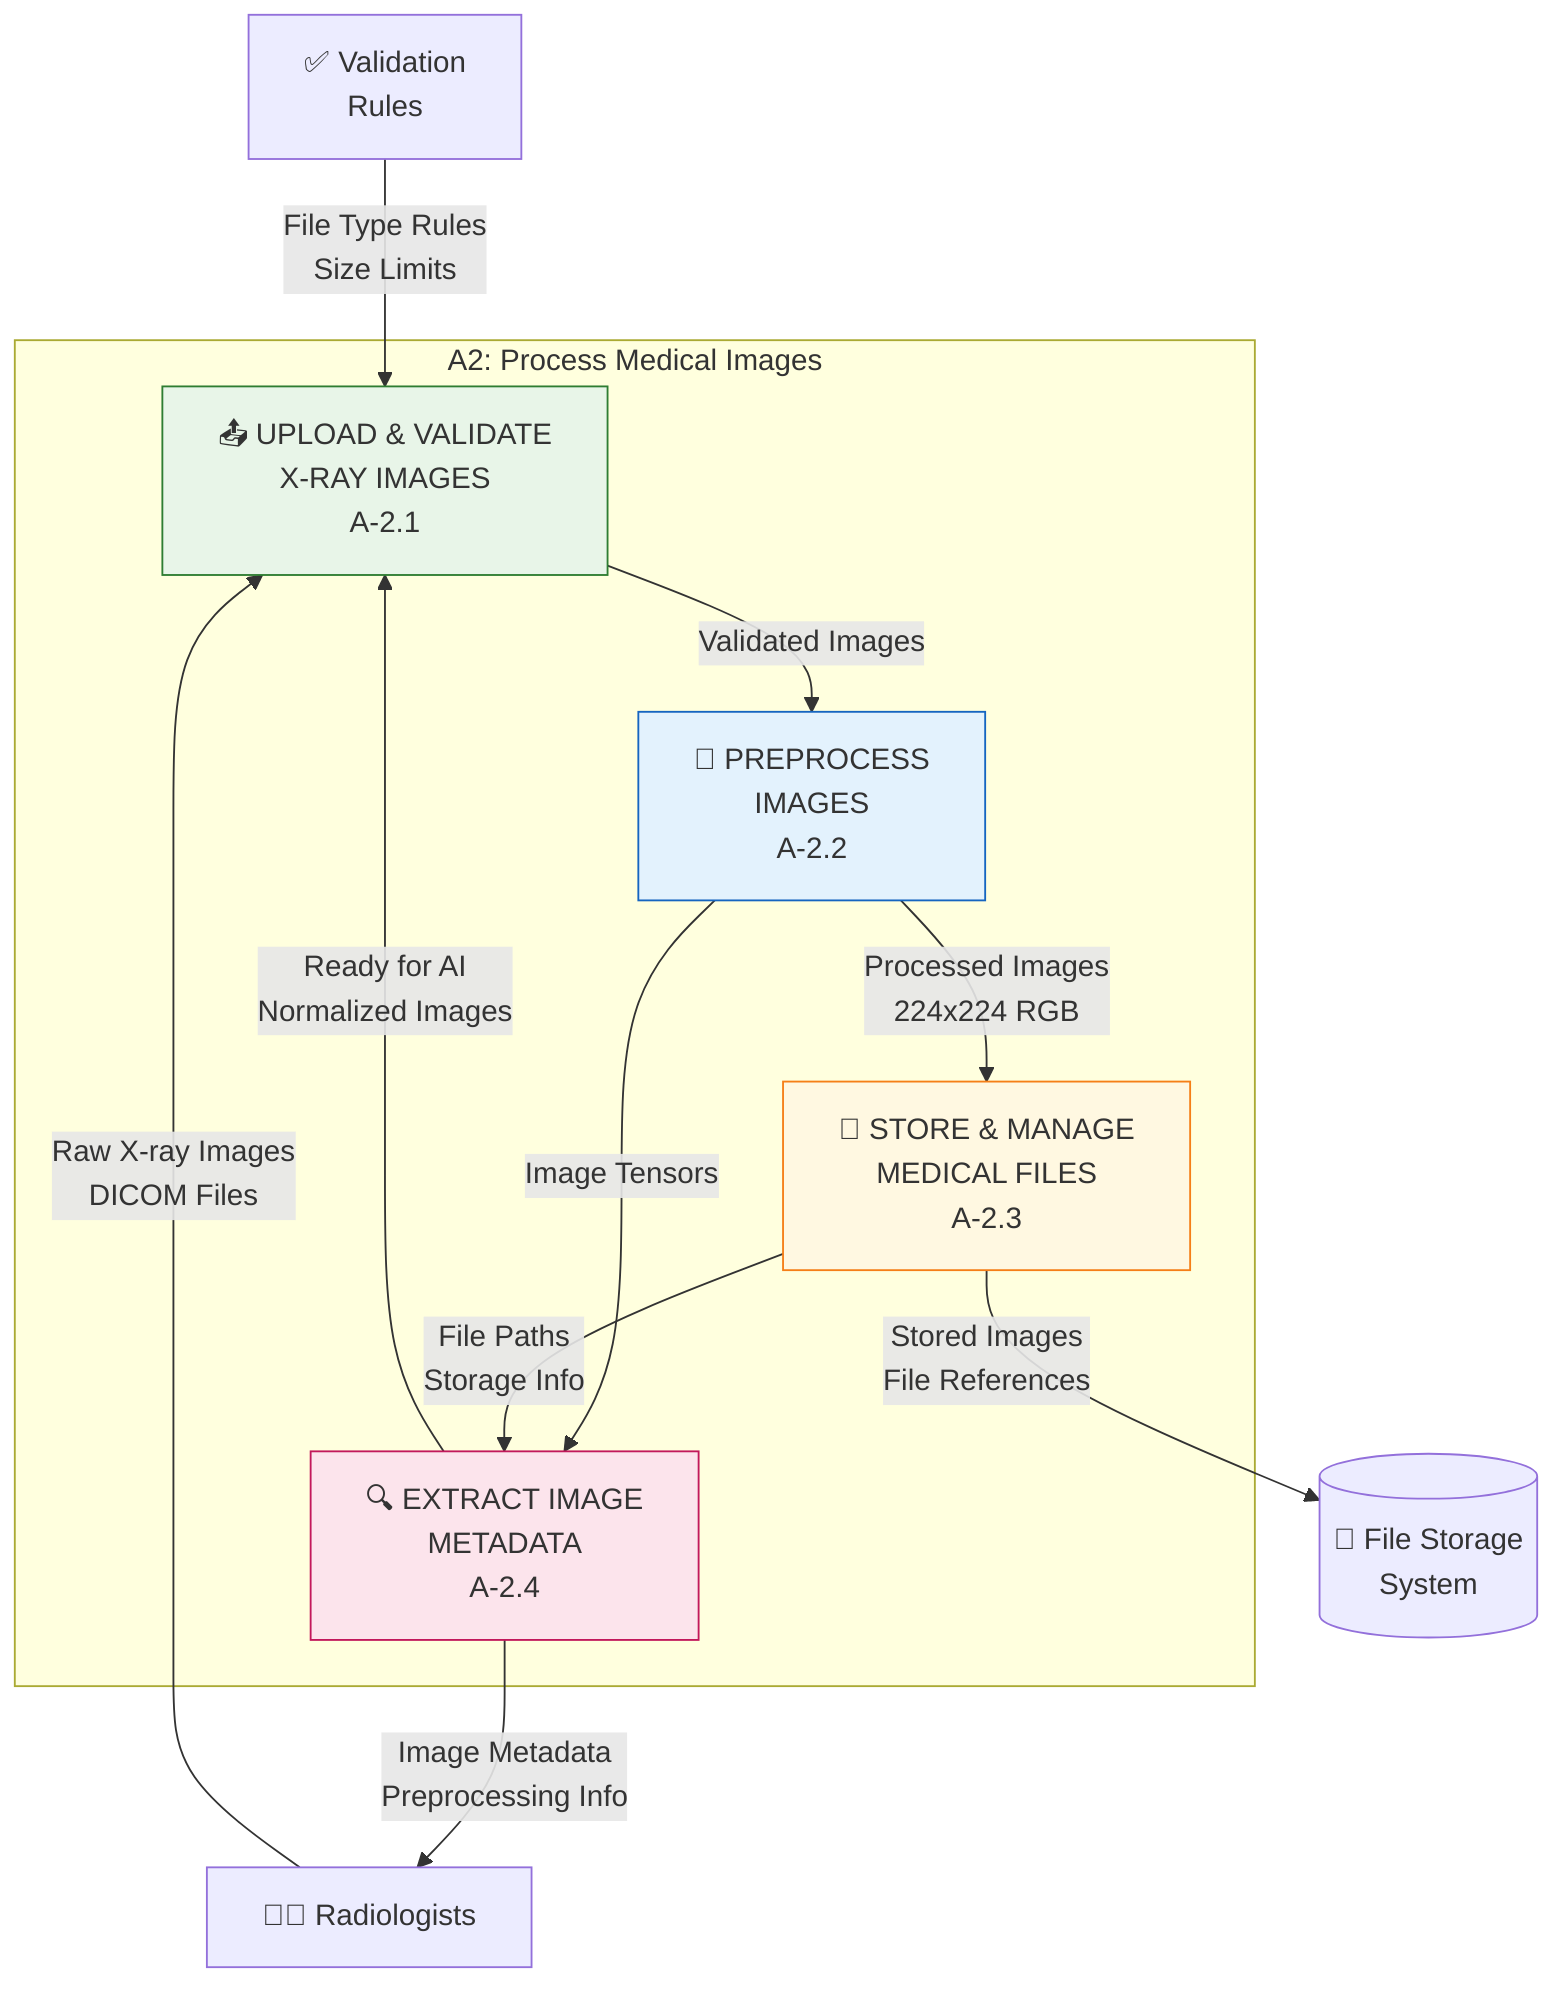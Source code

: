 graph TB
    subgraph "A2: Process Medical Images"
        A21[📤 UPLOAD & VALIDATE<br/>X-RAY IMAGES<br/>A-2.1]
        A22[🔧 PREPROCESS<br/>IMAGES<br/>A-2.2]
        A23[💾 STORE & MANAGE<br/>MEDICAL FILES<br/>A-2.3]
        A24[🔍 EXTRACT IMAGE<br/>METADATA<br/>A-2.4]
    end

    %% External entities
    DOC[👨‍⚕️ Radiologists]
    STORE[(📁 File Storage<br/>System)]
    VALID[✅ Validation<br/>Rules]

    %% Inputs
    DOC -->|Raw X-ray Images<br/>DICOM Files| A21
    VALID -->|File Type Rules<br/>Size Limits| A21

    %% Inter-function flows
    A21 -->|Validated Images| A22
    A22 -->|Processed Images<br/>224x224 RGB| A23
    A22 -->|Image Tensors| A24
    A23 -->|File Paths<br/>Storage Info| A24

    %% Outputs
    A23 -->|Stored Images<br/>File References| STORE
    A24 -->|Image Metadata<br/>Preprocessing Info| DOC
    A24 -->|Ready for AI<br/>Normalized Images| A21

    style A21 fill:#e8f5e8,stroke:#2e7d32
    style A22 fill:#e3f2fd,stroke:#1565c0
    style A23 fill:#fff8e1,stroke:#f57f17
    style A24 fill:#fce4ec,stroke:#c2185b